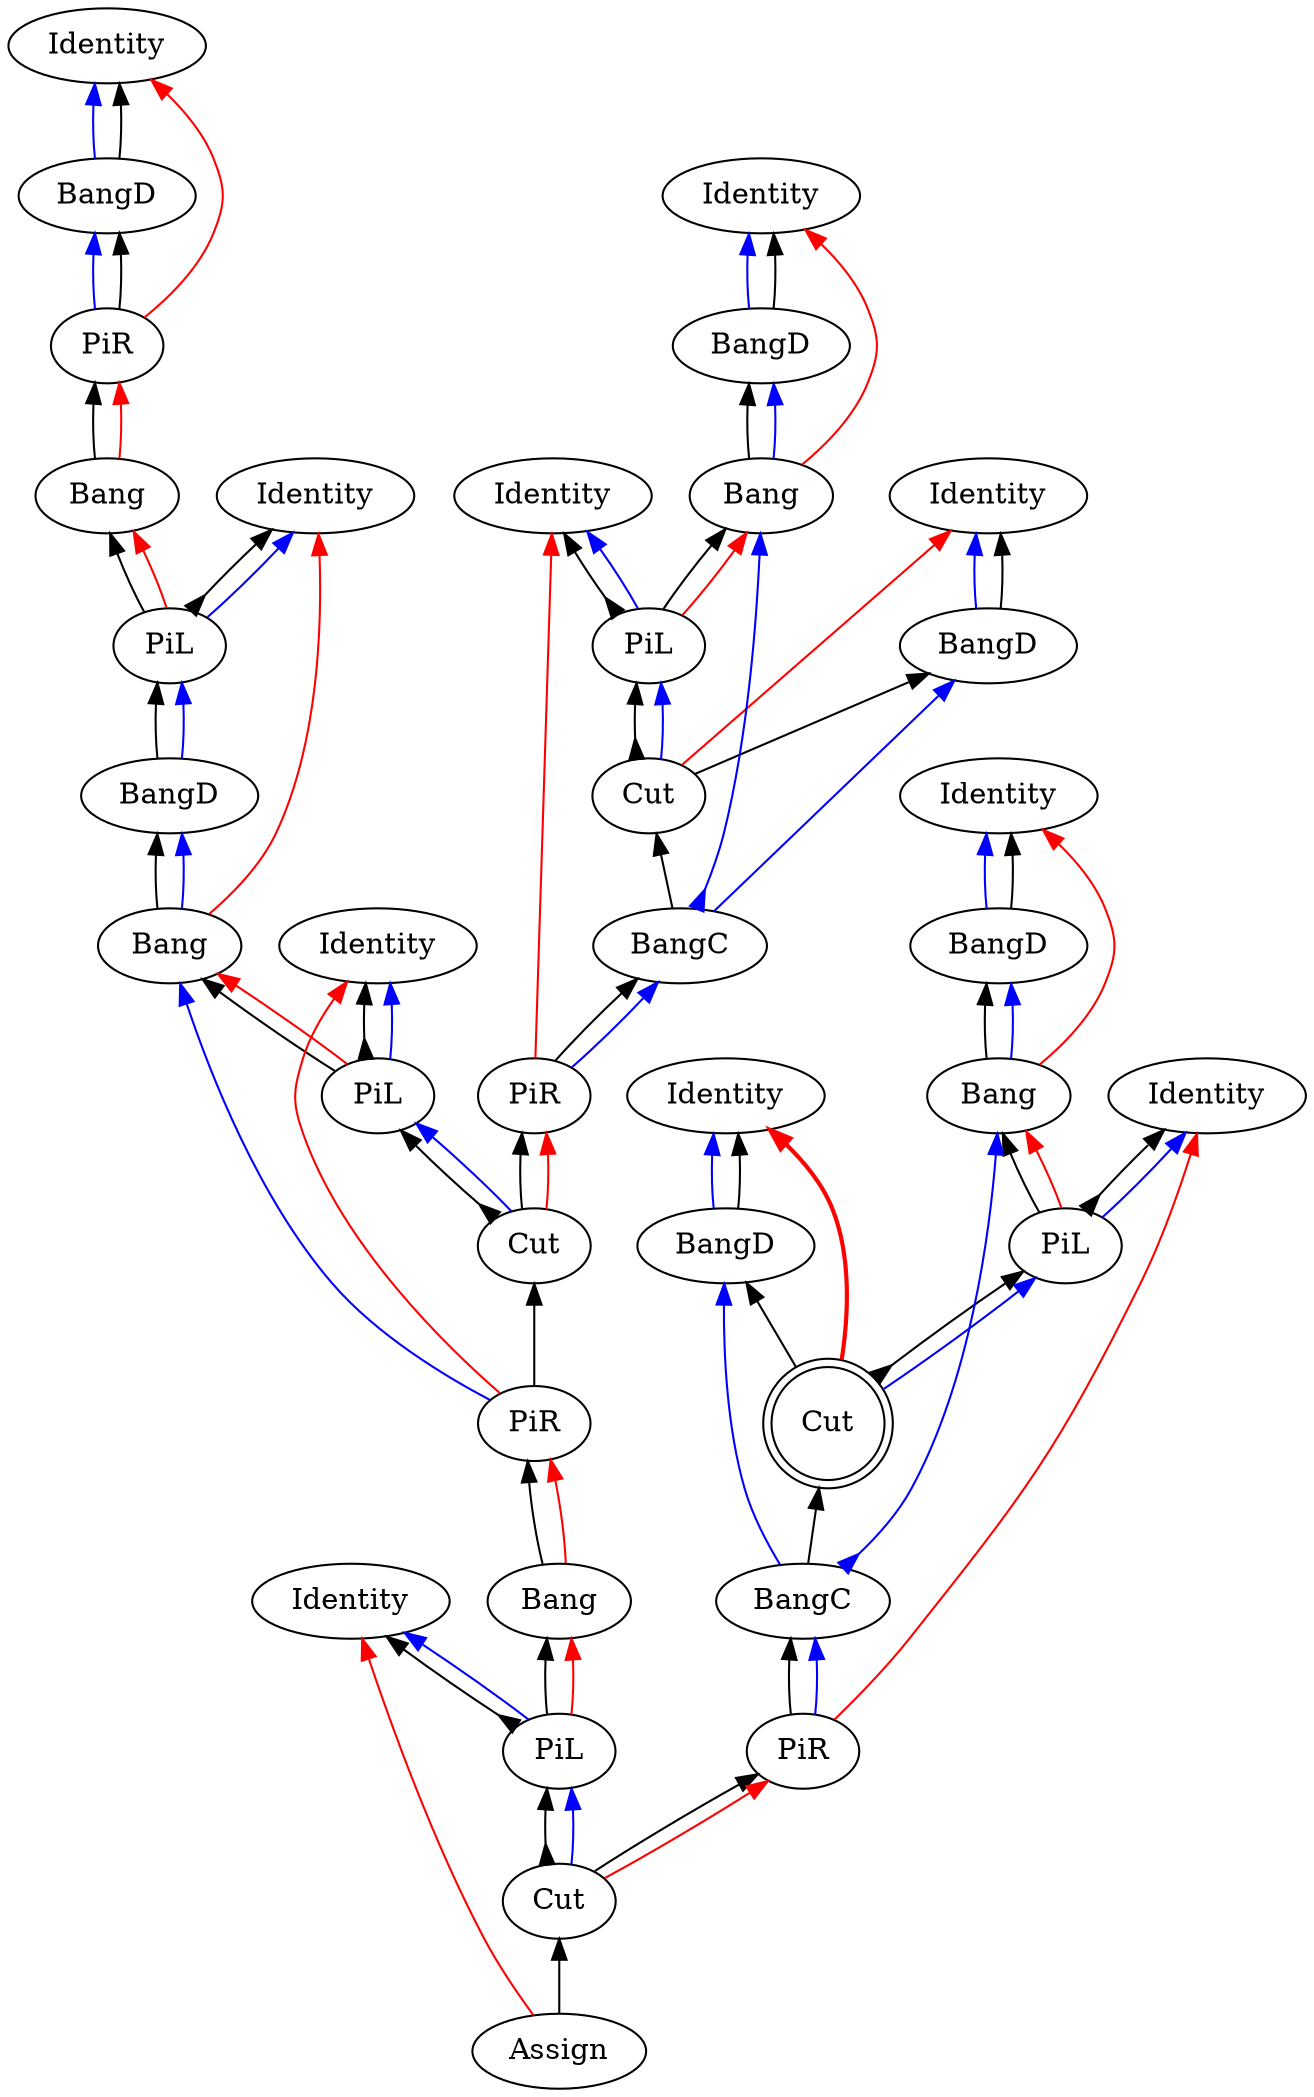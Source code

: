 digraph {
rankdir="BT"
"Identity0" [label="Identity"]
"BangD1" [label="BangD"]
"PiR2" [label="PiR"]
"Bang3" [label="Bang"]
"Identity4" [label="Identity"]
"PiL5" [label="PiL"]
"BangD6" [label="BangD"]
"Bang7" [label="Bang"]
"Identity8" [label="Identity"]
"PiL9" [label="PiL"]
"Identity10" [label="Identity"]
"BangD11" [label="BangD"]
"Bang12" [label="Bang"]
"Identity13" [label="Identity"]
"PiL14" [label="PiL"]
"Identity15" [label="Identity"]
"BangD16" [label="BangD"]
"Cut17" [label="Cut"]
"BangC18" [label="BangC"]
"PiR19" [label="PiR"]
"Cut20" [label="Cut"]
"PiR21" [label="PiR"]
"Bang22" [label="Bang"]
"Identity23" [label="Identity"]
"PiL24" [label="PiL"]
"Identity25" [label="Identity"]
"BangD26" [label="BangD"]
"Bang27" [label="Bang"]
"Identity28" [label="Identity"]
"PiL29" [label="PiL"]
"Identity30" [label="Identity"]
"BangD31" [label="BangD"]
"Cut32" [label="Cut",shape=doublecircle]
"BangC33" [label="BangC"]
"PiR34" [label="PiR"]
"Cut35" [label="Cut"]
"Assign36" [label="Assign"]
"Bang27" -> "BangD26"[color=black,weight=5,tooltip="c_bseq24",arrowhead=normal,arrowtail=none,dir=both]
"Bang22" -> "PiR21"[color=black,weight=5,tooltip="c_bseq32",arrowhead=normal,arrowtail=none,dir=both]
"Bang12" -> "BangD11"[color=black,weight=5,tooltip="c_bseq58",arrowhead=normal,arrowtail=none,dir=both]
"Bang7" -> "BangD6"[color=black,weight=5,tooltip="c_bseq67",arrowhead=normal,arrowtail=none,dir=both]
"Bang3" -> "PiR2"[color=black,weight=5,tooltip="c_bseq79",arrowhead=normal,arrowtail=none,dir=both]
"Cut32" -> "PiL29"[color=black,weight=5,tooltip="c_lseq12",arrowhead=normal,arrowtail=inv,dir=both]
"Cut35" -> "PiL24"[color=black,weight=5,tooltip="c_lseq2",arrowhead=normal,arrowtail=inv,dir=both]
"Cut20" -> "PiL9"[color=black,weight=5,tooltip="c_lseq36",arrowhead=normal,arrowtail=inv,dir=both]
"Cut17" -> "PiL14"[color=black,weight=5,tooltip="c_lseq46",arrowhead=normal,arrowtail=inv,dir=both]
"Cut32" -> "BangD31"[color=black,weight=5,tooltip="c_rseq13",arrowhead=normal,arrowtail=none,dir=both]
"Cut35" -> "PiR34"[color=black,weight=5,tooltip="c_rseq3",arrowhead=normal,arrowtail=none,dir=both]
"Cut20" -> "PiR19"[color=black,weight=5,tooltip="c_rseq37",arrowhead=normal,arrowtail=none,dir=both]
"Cut17" -> "BangD16"[color=black,weight=5,tooltip="c_rseq47",arrowhead=normal,arrowtail=none,dir=both]
"PiL29" -> "Bang27"[color=black,weight=5,tooltip="dseq20",arrowhead=normal,arrowtail=none,dir=both]
"PiL24" -> "Bang22"[color=black,weight=5,tooltip="dseq29",arrowhead=normal,arrowtail=none,dir=both]
"PiL14" -> "Bang12"[color=black,weight=5,tooltip="dseq54",arrowhead=normal,arrowtail=none,dir=both]
"PiL9" -> "Bang7"[color=black,weight=5,tooltip="dseq63",arrowhead=normal,arrowtail=none,dir=both]
"PiL5" -> "Bang3"[color=black,weight=5,tooltip="dseq76",arrowhead=normal,arrowtail=none,dir=both]
"PiR21" -> "Bang7"[color=blue,weight=2,tooltip="h34",arrowhead=normal,arrowtail=none,dir=both]
"Bang7" -> "BangD6"[color=blue,weight=2,tooltip="hf65",arrowhead=normal,arrowtail=none,dir=both]
"BangD6" -> "PiL5"[color=black,weight=5,tooltip="hseq72",arrowhead=normal,arrowtail=none,dir=both]
"PiR2" -> "BangD1"[color=blue,weight=2,tooltip="i81",arrowhead=normal,arrowtail=none,dir=both]
"PiL29" -> "Identity28"[color=black,weight=5,tooltip="idseq21",arrowhead=normal,arrowtail=inv,dir=both]
"PiL24" -> "Identity23"[color=black,weight=5,tooltip="idseq30",arrowhead=normal,arrowtail=inv,dir=both]
"PiL14" -> "Identity13"[color=black,weight=5,tooltip="idseq55",arrowhead=normal,arrowtail=inv,dir=both]
"PiL9" -> "Identity8"[color=black,weight=5,tooltip="idseq64",arrowhead=normal,arrowtail=inv,dir=both]
"PiL5" -> "Identity4"[color=black,weight=5,tooltip="idseq77",arrowhead=normal,arrowtail=inv,dir=both]
"BangD1" -> "Identity0"[color=blue,weight=2,tooltip="iret84",arrowhead=normal,arrowtail=none,dir=both]
"BangD1" -> "Identity0"[color=black,weight=5,tooltip="iseq83",arrowhead=normal,arrowtail=none,dir=both]
"PiL29" -> "Identity28"[color=blue,weight=2,tooltip="lret19",arrowhead=normal,arrowtail=none,dir=both]
"PiL24" -> "Identity23"[color=blue,weight=2,tooltip="lret28",arrowhead=normal,arrowtail=none,dir=both]
"PiL14" -> "Identity13"[color=blue,weight=2,tooltip="lret53",arrowhead=normal,arrowtail=none,dir=both]
"PiL9" -> "Identity8"[color=blue,weight=2,tooltip="lret62",arrowhead=normal,arrowtail=none,dir=both]
"PiL5" -> "Identity4"[color=blue,weight=2,tooltip="lret75",arrowhead=normal,arrowtail=none,dir=both]
"Cut32" -> "PiL29"[color=blue,weight=2,tooltip="lval14",arrowhead=normal,arrowtail=none,dir=both]
"Cut20" -> "PiL9"[color=blue,weight=2,tooltip="lval38",arrowhead=normal,arrowtail=none,dir=both]
"Cut35" -> "PiL24"[color=blue,weight=2,tooltip="lval4",arrowhead=normal,arrowtail=none,dir=both]
"Cut17" -> "PiL14"[color=blue,weight=2,tooltip="lval48",arrowhead=normal,arrowtail=none,dir=both]
"BangD6" -> "PiL5"[color=blue,weight=2,tooltip="lval70",arrowhead=normal,arrowtail=none,dir=both]
"PiL29" -> "Bang27"[color=red,weight=2,tooltip="newrret18",arrowhead=normal,arrowtail=none,dir=both]
"PiL24" -> "Bang22"[color=red,weight=2,tooltip="newrret27",arrowhead=normal,arrowtail=none,dir=both]
"PiL14" -> "Bang12"[color=red,weight=2,tooltip="newrret52",arrowhead=normal,arrowtail=none,dir=both]
"PiL9" -> "Bang7"[color=red,weight=2,tooltip="newrret61",arrowhead=normal,arrowtail=none,dir=both]
"PiL5" -> "Bang3"[color=red,weight=2,tooltip="newrret74",arrowhead=normal,arrowtail=none,dir=both]
"Bang27" -> "Identity25"[color=red,weight=2,tooltip="newrretf23",arrowhead=normal,arrowtail=none,dir=both]
"Bang22" -> "PiR21"[color=red,weight=2,tooltip="newrretf31",arrowhead=normal,arrowtail=none,dir=both]
"Bang12" -> "Identity10"[color=red,weight=2,tooltip="newrretf57",arrowhead=normal,arrowtail=none,dir=both]
"Bang7" -> "Identity4"[color=red,weight=2,tooltip="newrretf66",arrowhead=normal,arrowtail=none,dir=both]
"Bang3" -> "PiR2"[color=red,weight=2,tooltip="newrretf78",arrowhead=normal,arrowtail=none,dir=both]
"Assign36" -> "Identity23"[color=red,weight=2,tooltip="ret1",arrowhead=normal,arrowtail=none,dir=both]
"PiR21" -> "Identity8"[color=red,weight=2,tooltip="ret35",arrowhead=normal,arrowtail=none,dir=both]
"PiR19" -> "Identity13"[color=red,weight=2,tooltip="ret42",arrowhead=normal,arrowtail=none,dir=both]
"PiR34" -> "Identity28"[color=red,weight=2,tooltip="ret8",arrowhead=normal,arrowtail=none,dir=both]
"PiR2" -> "Identity0"[color=red,weight=2,tooltip="ret82",arrowhead=normal,arrowtail=none,dir=both]
"Assign36" -> "Cut35"[color=black,weight=5,tooltip="retseq0",arrowhead=normal,arrowtail=none,dir=both]
"Cut32" -> "Identity30"[color=red,weight=2,tooltip="rval15",arrowhead=normal,arrowtail=none,penwidth=2,dir=both]
"Cut20" -> "PiR19"[color=red,weight=2,tooltip="rval39",arrowhead=normal,arrowtail=none,dir=both]
"Cut17" -> "Identity15"[color=red,weight=2,tooltip="rval49",arrowhead=normal,arrowtail=none,dir=both]
"Cut35" -> "PiR34"[color=red,weight=2,tooltip="rval5",arrowhead=normal,arrowtail=none,dir=both]
"BangC33" -> "Cut32"[color=black,weight=5,tooltip="seq11",arrowhead=normal,arrowtail=none,dir=both]
"PiR21" -> "Cut20"[color=black,weight=5,tooltip="seq33",arrowhead=normal,arrowtail=none,dir=both]
"PiR19" -> "BangC18"[color=black,weight=5,tooltip="seq40",arrowhead=normal,arrowtail=none,dir=both]
"BangC18" -> "Cut17"[color=black,weight=5,tooltip="seq45",arrowhead=normal,arrowtail=none,dir=both]
"PiR34" -> "BangC33"[color=black,weight=5,tooltip="seq6",arrowhead=normal,arrowtail=none,dir=both]
"PiR2" -> "BangD1"[color=black,weight=5,tooltip="seq80",arrowhead=normal,arrowtail=none,dir=both]
"PiR34" -> "BangC33"[color=blue,weight=2,tooltip="x7",arrowhead=normal,arrowtail=none,dir=both]
"BangC33" -> "BangD31"[color=blue,weight=2,tooltip="xA9",arrowhead=normal,arrowtail=none,dir=both]
"BangC33" -> "Bang27"[color=blue,weight=2,tooltip="xB10",arrowhead=normal,arrowtail=inv,dir=both]
"Bang27" -> "BangD26"[color=blue,weight=2,tooltip="xBf22",arrowhead=normal,arrowtail=none,dir=both]
"BangD31" -> "Identity30"[color=blue,weight=2,tooltip="xret17",arrowhead=normal,arrowtail=none,dir=both]
"BangD26" -> "Identity25"[color=blue,weight=2,tooltip="xret26",arrowhead=normal,arrowtail=none,dir=both]
"BangD31" -> "Identity30"[color=black,weight=5,tooltip="xseq16",arrowhead=normal,arrowtail=none,dir=both]
"BangD26" -> "Identity25"[color=black,weight=5,tooltip="xseq25",arrowhead=normal,arrowtail=none,dir=both]
"PiR19" -> "BangC18"[color=blue,weight=2,tooltip="y41",arrowhead=normal,arrowtail=none,dir=both]
"BangC18" -> "BangD16"[color=blue,weight=2,tooltip="yA43",arrowhead=normal,arrowtail=none,dir=both]
"BangC18" -> "Bang12"[color=blue,weight=2,tooltip="yB44",arrowhead=normal,arrowtail=inv,dir=both]
"Bang12" -> "BangD11"[color=blue,weight=2,tooltip="yBf56",arrowhead=normal,arrowtail=none,dir=both]
"BangD16" -> "Identity15"[color=blue,weight=2,tooltip="yret51",arrowhead=normal,arrowtail=none,dir=both]
"BangD11" -> "Identity10"[color=blue,weight=2,tooltip="yret60",arrowhead=normal,arrowtail=none,dir=both]
"BangD16" -> "Identity15"[color=black,weight=5,tooltip="yseq50",arrowhead=normal,arrowtail=none,dir=both]
"BangD11" -> "Identity10"[color=black,weight=5,tooltip="yseq59",arrowhead=normal,arrowtail=none,dir=both]
}
